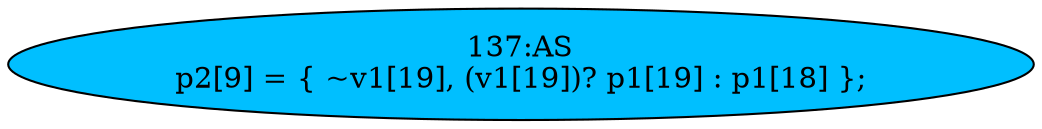 strict digraph "" {
	node [label="\N"];
	"137:AS"	 [ast="<pyverilog.vparser.ast.Assign object at 0x7fee230059d0>",
		def_var="['p2']",
		fillcolor=deepskyblue,
		label="137:AS
p2[9] = { ~v1[19], (v1[19])? p1[19] : p1[18] };",
		statements="[]",
		style=filled,
		typ=Assign,
		use_var="['v1', 'v1', 'p1', 'p1']"];
}
